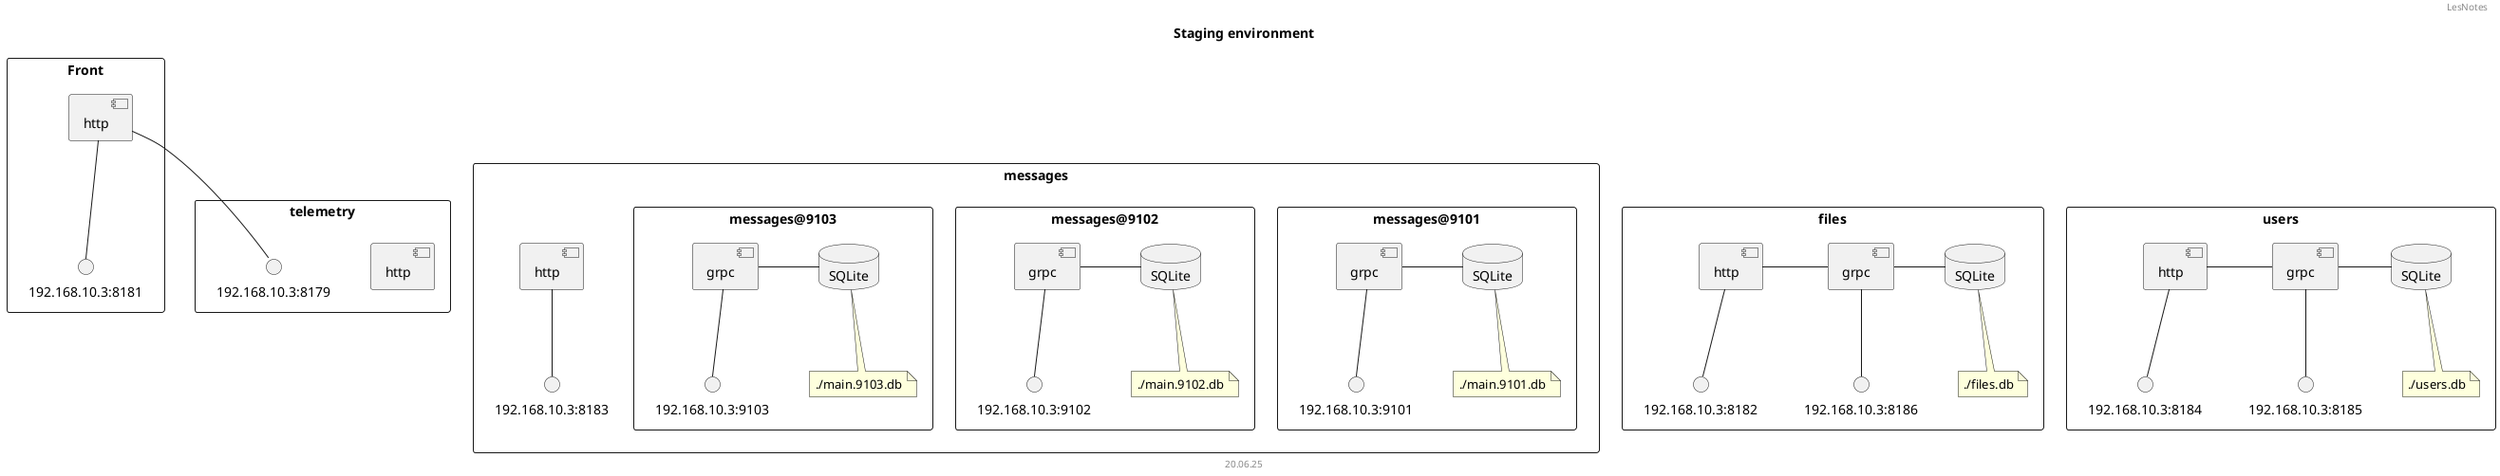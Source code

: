 @startuml

skinparam packageStyle rectangle

top to bottom direction

header LesNotes
title Staging environment

together {
	package users
	package files
	package messages
	package telemetry
}

package Front as front {
	component http as front_http
	front_http -- "192.168.10.3:8181"
}

package Telemetry as telemetry {
	component http as telemetry_http
	front_http -- "192.168.10.3:8179"
}

package Users as users {
	component http as users_http
	component grpc as users_grpc
	database SQLite as users_db

	users_http -- "192.168.10.3:8184"
	users_grpc -- "192.168.10.3:8185"

	users_grpc - users_db
	users_http - users_grpc

	note bottom of users_db : ./users.db
}

package Files as files {
	component http as files_http
	component grpc as files_grpc
	database SQLite as files_db

	files_http -- "192.168.10.3:8182"
	files_grpc -- "192.168.10.3:8186"

	files_grpc - files_db 
	files_http - files_grpc

	note bottom of files_db : ./files.db
}

package Messages as messages {
	component http as messages_http

	messages_http -- "192.168.10.3:8183"

	package "messages@9101" as 9101 {
		component grpc as 9101_grpc
		database SQLite as 9101_db

		9101_grpc -- "192.168.10.3:9101"
		9101_grpc - 9101_db

		note bottom of 9101_db : ./main.9101.db
	}

	package "messages@9102" as 9102 {
		component grpc as 9102_grpc
		database SQLite as 9102_db

		9102_grpc -- "192.168.10.3:9102"
		9102_grpc - 9102_db

		note bottom of 9102_db : ./main.9102.db
	}

	package "messages@9103" as 9103 {
		component grpc as 9103_grpc
		database SQLite as 9103_db

		9103_grpc -- "192.168.10.3:9103"
		9103_grpc - 9103_db

		note bottom of 9103_db : ./main.9103.db
	}
}

footer 20.06.25
@enduml
